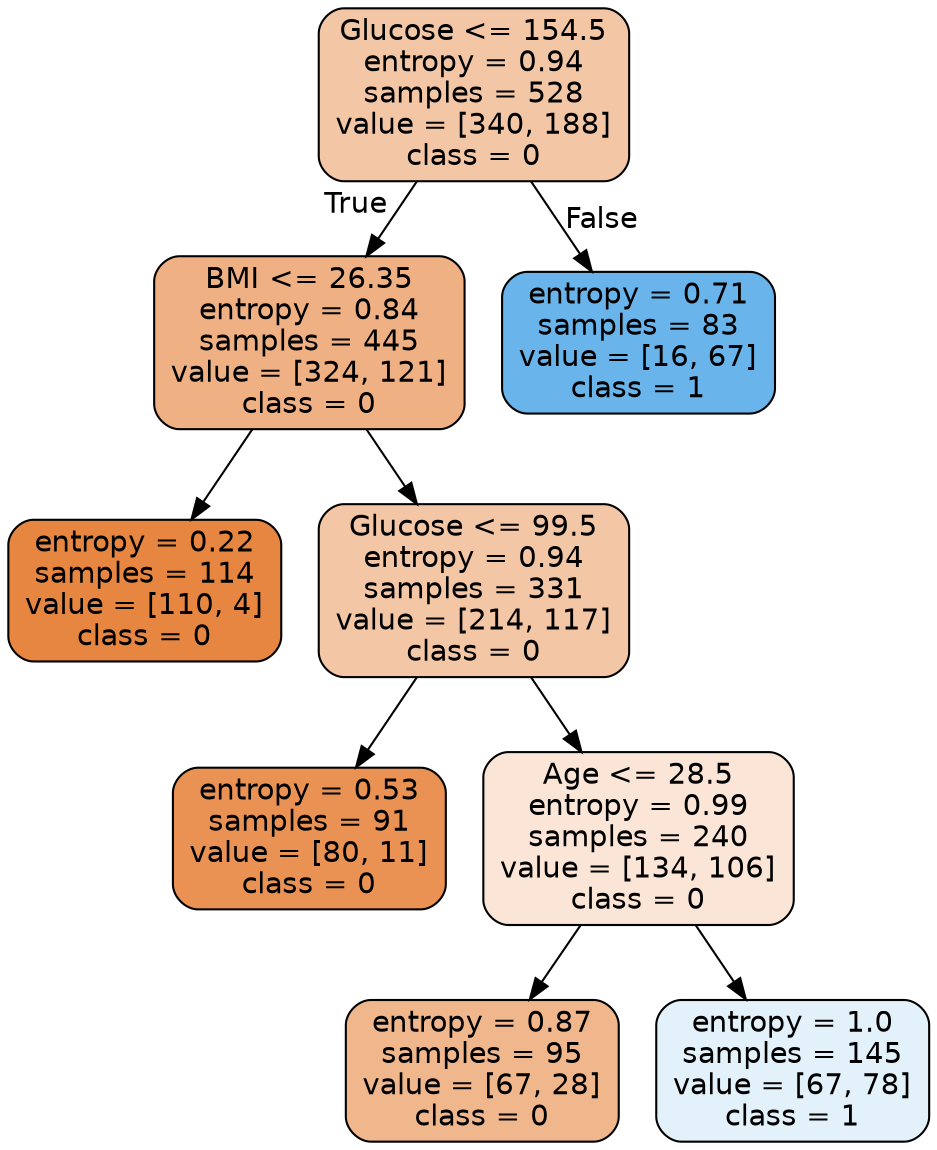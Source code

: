 digraph Tree {
node [shape=box, style="filled, rounded", color="black", fontname=helvetica] ;
edge [fontname=helvetica] ;
0 [label="Glucose <= 154.5\nentropy = 0.94\nsamples = 528\nvalue = [340, 188]\nclass = 0", fillcolor="#f3c7a6"] ;
1 [label="BMI <= 26.35\nentropy = 0.84\nsamples = 445\nvalue = [324, 121]\nclass = 0", fillcolor="#efb083"] ;
0 -> 1 [labeldistance=2.5, labelangle=45, headlabel="True"] ;
3 [label="entropy = 0.22\nsamples = 114\nvalue = [110, 4]\nclass = 0", fillcolor="#e68640"] ;
1 -> 3 ;
4 [label="Glucose <= 99.5\nentropy = 0.94\nsamples = 331\nvalue = [214, 117]\nclass = 0", fillcolor="#f3c6a5"] ;
1 -> 4 ;
5 [label="entropy = 0.53\nsamples = 91\nvalue = [80, 11]\nclass = 0", fillcolor="#e99254"] ;
4 -> 5 ;
6 [label="Age <= 28.5\nentropy = 0.99\nsamples = 240\nvalue = [134, 106]\nclass = 0", fillcolor="#fae5d6"] ;
4 -> 6 ;
7 [label="entropy = 0.87\nsamples = 95\nvalue = [67, 28]\nclass = 0", fillcolor="#f0b68c"] ;
6 -> 7 ;
8 [label="entropy = 1.0\nsamples = 145\nvalue = [67, 78]\nclass = 1", fillcolor="#e3f1fb"] ;
6 -> 8 ;
2 [label="entropy = 0.71\nsamples = 83\nvalue = [16, 67]\nclass = 1", fillcolor="#68b4eb"] ;
0 -> 2 [labeldistance=2.5, labelangle=-45, headlabel="False"] ;
}